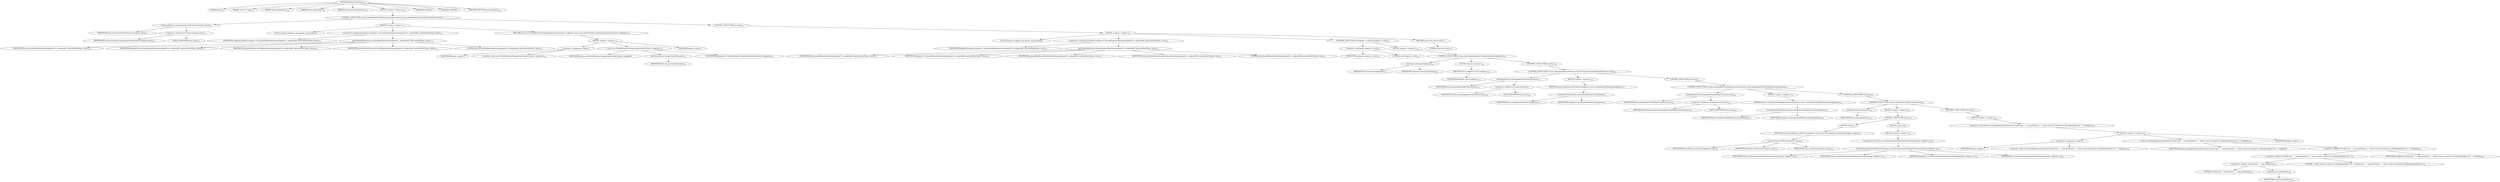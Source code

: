 digraph "getInjectionValue" {  
"293" [label = <(METHOD,getInjectionValue)<SUB>126</SUB>> ]
"23" [label = <(PARAM,this)<SUB>126</SUB>> ]
"294" [label = <(PARAM,Class&lt;?&gt; type)<SUB>126</SUB>> ]
"295" [label = <(PARAM,String endpointUri)<SUB>126</SUB>> ]
"296" [label = <(PARAM,String endpointRef)<SUB>126</SUB>> ]
"297" [label = <(PARAM,String injectionPointName)<SUB>126</SUB>> ]
"298" [label = <(BLOCK,&lt;empty&gt;,&lt;empty&gt;)<SUB>126</SUB>> ]
"299" [label = <(CONTROL_STRUCTURE,if (type.isAssignableFrom(ProducerTemplate.class)),if (type.isAssignableFrom(ProducerTemplate.class)))<SUB>127</SUB>> ]
"300" [label = <(isAssignableFrom,isAssignableFrom(ProducerTemplate.class))<SUB>127</SUB>> ]
"301" [label = <(IDENTIFIER,type,isAssignableFrom(ProducerTemplate.class))<SUB>127</SUB>> ]
"302" [label = <(&lt;operator&gt;.fieldAccess,ProducerTemplate.class)<SUB>127</SUB>> ]
"303" [label = <(IDENTIFIER,ProducerTemplate,isAssignableFrom(ProducerTemplate.class))<SUB>127</SUB>> ]
"304" [label = <(FIELD_IDENTIFIER,class,class)<SUB>127</SUB>> ]
"305" [label = <(BLOCK,&lt;empty&gt;,&lt;empty&gt;)<SUB>127</SUB>> ]
"306" [label = <(LOCAL,Endpoint endpoint: org.apache.camel.Endpoint)> ]
"307" [label = <(&lt;operator&gt;.assignment,Endpoint endpoint = this.getEndpointInjection(endpointUri, endpointRef, injectionPointName, false))<SUB>129</SUB>> ]
"308" [label = <(IDENTIFIER,endpoint,Endpoint endpoint = this.getEndpointInjection(endpointUri, endpointRef, injectionPointName, false))<SUB>129</SUB>> ]
"309" [label = <(getEndpointInjection,this.getEndpointInjection(endpointUri, endpointRef, injectionPointName, false))<SUB>129</SUB>> ]
"22" [label = <(IDENTIFIER,this,this.getEndpointInjection(endpointUri, endpointRef, injectionPointName, false))<SUB>129</SUB>> ]
"310" [label = <(IDENTIFIER,endpointUri,this.getEndpointInjection(endpointUri, endpointRef, injectionPointName, false))<SUB>129</SUB>> ]
"311" [label = <(IDENTIFIER,endpointRef,this.getEndpointInjection(endpointUri, endpointRef, injectionPointName, false))<SUB>129</SUB>> ]
"312" [label = <(IDENTIFIER,injectionPointName,this.getEndpointInjection(endpointUri, endpointRef, injectionPointName, false))<SUB>129</SUB>> ]
"313" [label = <(LITERAL,false,this.getEndpointInjection(endpointUri, endpointRef, injectionPointName, false))<SUB>129</SUB>> ]
"314" [label = <(RETURN,return new DefaultProducerTemplate(getCamelContext(), endpoint);,return new DefaultProducerTemplate(getCamelContext(), endpoint);)<SUB>130</SUB>> ]
"315" [label = <(BLOCK,&lt;empty&gt;,&lt;empty&gt;)<SUB>130</SUB>> ]
"316" [label = <(&lt;operator&gt;.assignment,&lt;empty&gt;)> ]
"317" [label = <(IDENTIFIER,$obj1,&lt;empty&gt;)> ]
"318" [label = <(&lt;operator&gt;.alloc,new DefaultProducerTemplate(getCamelContext(), endpoint))<SUB>130</SUB>> ]
"319" [label = <(&lt;init&gt;,new DefaultProducerTemplate(getCamelContext(), endpoint))<SUB>130</SUB>> ]
"320" [label = <(IDENTIFIER,$obj1,new DefaultProducerTemplate(getCamelContext(), endpoint))> ]
"321" [label = <(getCamelContext,this.getCamelContext())<SUB>130</SUB>> ]
"24" [label = <(IDENTIFIER,this,this.getCamelContext())<SUB>130</SUB>> ]
"322" [label = <(IDENTIFIER,endpoint,new DefaultProducerTemplate(getCamelContext(), endpoint))<SUB>130</SUB>> ]
"323" [label = <(IDENTIFIER,$obj1,&lt;empty&gt;)> ]
"324" [label = <(CONTROL_STRUCTURE,else,else)<SUB>131</SUB>> ]
"325" [label = <(BLOCK,&lt;empty&gt;,&lt;empty&gt;)<SUB>131</SUB>> ]
"326" [label = <(LOCAL,Endpoint endpoint: org.apache.camel.Endpoint)> ]
"327" [label = <(&lt;operator&gt;.assignment,Endpoint endpoint = this.getEndpointInjection(endpointUri, endpointRef, injectionPointName, true))<SUB>132</SUB>> ]
"328" [label = <(IDENTIFIER,endpoint,Endpoint endpoint = this.getEndpointInjection(endpointUri, endpointRef, injectionPointName, true))<SUB>132</SUB>> ]
"329" [label = <(getEndpointInjection,this.getEndpointInjection(endpointUri, endpointRef, injectionPointName, true))<SUB>132</SUB>> ]
"25" [label = <(IDENTIFIER,this,this.getEndpointInjection(endpointUri, endpointRef, injectionPointName, true))<SUB>132</SUB>> ]
"330" [label = <(IDENTIFIER,endpointUri,this.getEndpointInjection(endpointUri, endpointRef, injectionPointName, true))<SUB>132</SUB>> ]
"331" [label = <(IDENTIFIER,endpointRef,this.getEndpointInjection(endpointUri, endpointRef, injectionPointName, true))<SUB>132</SUB>> ]
"332" [label = <(IDENTIFIER,injectionPointName,this.getEndpointInjection(endpointUri, endpointRef, injectionPointName, true))<SUB>132</SUB>> ]
"333" [label = <(LITERAL,true,this.getEndpointInjection(endpointUri, endpointRef, injectionPointName, true))<SUB>132</SUB>> ]
"334" [label = <(CONTROL_STRUCTURE,if (endpoint != null),if (endpoint != null))<SUB>133</SUB>> ]
"335" [label = <(&lt;operator&gt;.notEquals,endpoint != null)<SUB>133</SUB>> ]
"336" [label = <(IDENTIFIER,endpoint,endpoint != null)<SUB>133</SUB>> ]
"337" [label = <(LITERAL,null,endpoint != null)<SUB>133</SUB>> ]
"338" [label = <(BLOCK,&lt;empty&gt;,&lt;empty&gt;)<SUB>133</SUB>> ]
"339" [label = <(CONTROL_STRUCTURE,if (type.isInstance(endpoint)),if (type.isInstance(endpoint)))<SUB>134</SUB>> ]
"340" [label = <(isInstance,isInstance(endpoint))<SUB>134</SUB>> ]
"341" [label = <(IDENTIFIER,type,isInstance(endpoint))<SUB>134</SUB>> ]
"342" [label = <(IDENTIFIER,endpoint,isInstance(endpoint))<SUB>134</SUB>> ]
"343" [label = <(BLOCK,&lt;empty&gt;,&lt;empty&gt;)<SUB>134</SUB>> ]
"344" [label = <(RETURN,return endpoint;,return endpoint;)<SUB>135</SUB>> ]
"345" [label = <(IDENTIFIER,endpoint,return endpoint;)<SUB>135</SUB>> ]
"346" [label = <(CONTROL_STRUCTURE,else,else)<SUB>136</SUB>> ]
"347" [label = <(CONTROL_STRUCTURE,if (type.isAssignableFrom(Producer.class)),if (type.isAssignableFrom(Producer.class)))<SUB>136</SUB>> ]
"348" [label = <(isAssignableFrom,isAssignableFrom(Producer.class))<SUB>136</SUB>> ]
"349" [label = <(IDENTIFIER,type,isAssignableFrom(Producer.class))<SUB>136</SUB>> ]
"350" [label = <(&lt;operator&gt;.fieldAccess,Producer.class)<SUB>136</SUB>> ]
"351" [label = <(IDENTIFIER,Producer,isAssignableFrom(Producer.class))<SUB>136</SUB>> ]
"352" [label = <(FIELD_IDENTIFIER,class,class)<SUB>136</SUB>> ]
"353" [label = <(BLOCK,&lt;empty&gt;,&lt;empty&gt;)<SUB>136</SUB>> ]
"354" [label = <(RETURN,return createInjectionProducer(endpoint);,return createInjectionProducer(endpoint);)<SUB>137</SUB>> ]
"355" [label = <(createInjectionProducer,createInjectionProducer(endpoint))<SUB>137</SUB>> ]
"26" [label = <(IDENTIFIER,this,createInjectionProducer(endpoint))<SUB>137</SUB>> ]
"356" [label = <(IDENTIFIER,endpoint,createInjectionProducer(endpoint))<SUB>137</SUB>> ]
"357" [label = <(CONTROL_STRUCTURE,else,else)<SUB>138</SUB>> ]
"358" [label = <(CONTROL_STRUCTURE,if (type.isAssignableFrom(PollingConsumer.class)),if (type.isAssignableFrom(PollingConsumer.class)))<SUB>138</SUB>> ]
"359" [label = <(isAssignableFrom,isAssignableFrom(PollingConsumer.class))<SUB>138</SUB>> ]
"360" [label = <(IDENTIFIER,type,isAssignableFrom(PollingConsumer.class))<SUB>138</SUB>> ]
"361" [label = <(&lt;operator&gt;.fieldAccess,PollingConsumer.class)<SUB>138</SUB>> ]
"362" [label = <(IDENTIFIER,PollingConsumer,isAssignableFrom(PollingConsumer.class))<SUB>138</SUB>> ]
"363" [label = <(FIELD_IDENTIFIER,class,class)<SUB>138</SUB>> ]
"364" [label = <(BLOCK,&lt;empty&gt;,&lt;empty&gt;)<SUB>138</SUB>> ]
"365" [label = <(RETURN,return createInjectionPollingConsumer(endpoint);,return createInjectionPollingConsumer(endpoint);)<SUB>139</SUB>> ]
"366" [label = <(createInjectionPollingConsumer,createInjectionPollingConsumer(endpoint))<SUB>139</SUB>> ]
"27" [label = <(IDENTIFIER,this,createInjectionPollingConsumer(endpoint))<SUB>139</SUB>> ]
"367" [label = <(IDENTIFIER,endpoint,createInjectionPollingConsumer(endpoint))<SUB>139</SUB>> ]
"368" [label = <(CONTROL_STRUCTURE,else,else)<SUB>140</SUB>> ]
"369" [label = <(CONTROL_STRUCTURE,if (type.isInterface()),if (type.isInterface()))<SUB>140</SUB>> ]
"370" [label = <(isInterface,type.isInterface())<SUB>140</SUB>> ]
"371" [label = <(IDENTIFIER,type,type.isInterface())<SUB>140</SUB>> ]
"372" [label = <(BLOCK,&lt;empty&gt;,&lt;empty&gt;)<SUB>140</SUB>> ]
"373" [label = <(CONTROL_STRUCTURE,try,try)<SUB>142</SUB>> ]
"374" [label = <(BLOCK,try,try)<SUB>142</SUB>> ]
"375" [label = <(RETURN,return ProxyHelper.createProxy(endpoint, type);,return ProxyHelper.createProxy(endpoint, type);)<SUB>143</SUB>> ]
"376" [label = <(createProxy,createProxy(endpoint, type))<SUB>143</SUB>> ]
"377" [label = <(IDENTIFIER,ProxyHelper,createProxy(endpoint, type))<SUB>143</SUB>> ]
"378" [label = <(IDENTIFIER,endpoint,createProxy(endpoint, type))<SUB>143</SUB>> ]
"379" [label = <(IDENTIFIER,type,createProxy(endpoint, type))<SUB>143</SUB>> ]
"380" [label = <(BLOCK,catch,catch)> ]
"381" [label = <(BLOCK,&lt;empty&gt;,&lt;empty&gt;)<SUB>144</SUB>> ]
"382" [label = <(&lt;operator&gt;.throw,throw createProxyInstantiationRuntimeException(type, endpoint, e);)<SUB>145</SUB>> ]
"383" [label = <(createProxyInstantiationRuntimeException,createProxyInstantiationRuntimeException(type, endpoint, e))<SUB>145</SUB>> ]
"28" [label = <(IDENTIFIER,this,createProxyInstantiationRuntimeException(type, endpoint, e))<SUB>145</SUB>> ]
"384" [label = <(IDENTIFIER,type,createProxyInstantiationRuntimeException(type, endpoint, e))<SUB>145</SUB>> ]
"385" [label = <(IDENTIFIER,endpoint,createProxyInstantiationRuntimeException(type, endpoint, e))<SUB>145</SUB>> ]
"386" [label = <(IDENTIFIER,e,createProxyInstantiationRuntimeException(type, endpoint, e))<SUB>145</SUB>> ]
"387" [label = <(CONTROL_STRUCTURE,else,else)<SUB>147</SUB>> ]
"388" [label = <(BLOCK,&lt;empty&gt;,&lt;empty&gt;)<SUB>147</SUB>> ]
"389" [label = <(&lt;operator&gt;.throw,throw new IllegalArgumentException(&quot;Invalid type: &quot; + type.getName() + &quot; which cannot be injected via @EndpointInject for &quot; + endpoint);)<SUB>148</SUB>> ]
"390" [label = <(BLOCK,&lt;empty&gt;,&lt;empty&gt;)<SUB>148</SUB>> ]
"391" [label = <(&lt;operator&gt;.assignment,&lt;empty&gt;)> ]
"392" [label = <(IDENTIFIER,$obj2,&lt;empty&gt;)> ]
"393" [label = <(&lt;operator&gt;.alloc,new IllegalArgumentException(&quot;Invalid type: &quot; + type.getName() + &quot; which cannot be injected via @EndpointInject for &quot; + endpoint))<SUB>148</SUB>> ]
"394" [label = <(&lt;init&gt;,new IllegalArgumentException(&quot;Invalid type: &quot; + type.getName() + &quot; which cannot be injected via @EndpointInject for &quot; + endpoint))<SUB>148</SUB>> ]
"395" [label = <(IDENTIFIER,$obj2,new IllegalArgumentException(&quot;Invalid type: &quot; + type.getName() + &quot; which cannot be injected via @EndpointInject for &quot; + endpoint))> ]
"396" [label = <(&lt;operator&gt;.addition,&quot;Invalid type: &quot; + type.getName() + &quot; which cannot be injected via @EndpointInject for &quot; + endpoint)<SUB>148</SUB>> ]
"397" [label = <(&lt;operator&gt;.addition,&quot;Invalid type: &quot; + type.getName() + &quot; which cannot be injected via @EndpointInject for &quot;)<SUB>148</SUB>> ]
"398" [label = <(&lt;operator&gt;.addition,&quot;Invalid type: &quot; + type.getName())<SUB>148</SUB>> ]
"399" [label = <(LITERAL,&quot;Invalid type: &quot;,&quot;Invalid type: &quot; + type.getName())<SUB>148</SUB>> ]
"400" [label = <(getName,type.getName())<SUB>148</SUB>> ]
"401" [label = <(IDENTIFIER,type,type.getName())<SUB>148</SUB>> ]
"402" [label = <(LITERAL,&quot; which cannot be injected via @EndpointInject for &quot;,&quot;Invalid type: &quot; + type.getName() + &quot; which cannot be injected via @EndpointInject for &quot;)<SUB>148</SUB>> ]
"403" [label = <(IDENTIFIER,endpoint,&quot;Invalid type: &quot; + type.getName() + &quot; which cannot be injected via @EndpointInject for &quot; + endpoint)<SUB>148</SUB>> ]
"404" [label = <(IDENTIFIER,$obj2,&lt;empty&gt;)> ]
"405" [label = <(RETURN,return null;,return null;)<SUB>151</SUB>> ]
"406" [label = <(LITERAL,null,return null;)<SUB>151</SUB>> ]
"407" [label = <(MODIFIER,PUBLIC)> ]
"408" [label = <(MODIFIER,VIRTUAL)> ]
"409" [label = <(METHOD_RETURN,java.lang.Object)<SUB>126</SUB>> ]
  "293" -> "23" 
  "293" -> "294" 
  "293" -> "295" 
  "293" -> "296" 
  "293" -> "297" 
  "293" -> "298" 
  "293" -> "407" 
  "293" -> "408" 
  "293" -> "409" 
  "298" -> "299" 
  "299" -> "300" 
  "299" -> "305" 
  "299" -> "324" 
  "300" -> "301" 
  "300" -> "302" 
  "302" -> "303" 
  "302" -> "304" 
  "305" -> "306" 
  "305" -> "307" 
  "305" -> "314" 
  "307" -> "308" 
  "307" -> "309" 
  "309" -> "22" 
  "309" -> "310" 
  "309" -> "311" 
  "309" -> "312" 
  "309" -> "313" 
  "314" -> "315" 
  "315" -> "316" 
  "315" -> "319" 
  "315" -> "323" 
  "316" -> "317" 
  "316" -> "318" 
  "319" -> "320" 
  "319" -> "321" 
  "319" -> "322" 
  "321" -> "24" 
  "324" -> "325" 
  "325" -> "326" 
  "325" -> "327" 
  "325" -> "334" 
  "325" -> "405" 
  "327" -> "328" 
  "327" -> "329" 
  "329" -> "25" 
  "329" -> "330" 
  "329" -> "331" 
  "329" -> "332" 
  "329" -> "333" 
  "334" -> "335" 
  "334" -> "338" 
  "335" -> "336" 
  "335" -> "337" 
  "338" -> "339" 
  "339" -> "340" 
  "339" -> "343" 
  "339" -> "346" 
  "340" -> "341" 
  "340" -> "342" 
  "343" -> "344" 
  "344" -> "345" 
  "346" -> "347" 
  "347" -> "348" 
  "347" -> "353" 
  "347" -> "357" 
  "348" -> "349" 
  "348" -> "350" 
  "350" -> "351" 
  "350" -> "352" 
  "353" -> "354" 
  "354" -> "355" 
  "355" -> "26" 
  "355" -> "356" 
  "357" -> "358" 
  "358" -> "359" 
  "358" -> "364" 
  "358" -> "368" 
  "359" -> "360" 
  "359" -> "361" 
  "361" -> "362" 
  "361" -> "363" 
  "364" -> "365" 
  "365" -> "366" 
  "366" -> "27" 
  "366" -> "367" 
  "368" -> "369" 
  "369" -> "370" 
  "369" -> "372" 
  "369" -> "387" 
  "370" -> "371" 
  "372" -> "373" 
  "373" -> "374" 
  "373" -> "380" 
  "374" -> "375" 
  "375" -> "376" 
  "376" -> "377" 
  "376" -> "378" 
  "376" -> "379" 
  "380" -> "381" 
  "381" -> "382" 
  "382" -> "383" 
  "383" -> "28" 
  "383" -> "384" 
  "383" -> "385" 
  "383" -> "386" 
  "387" -> "388" 
  "388" -> "389" 
  "389" -> "390" 
  "390" -> "391" 
  "390" -> "394" 
  "390" -> "404" 
  "391" -> "392" 
  "391" -> "393" 
  "394" -> "395" 
  "394" -> "396" 
  "396" -> "397" 
  "396" -> "403" 
  "397" -> "398" 
  "397" -> "402" 
  "398" -> "399" 
  "398" -> "400" 
  "400" -> "401" 
  "405" -> "406" 
}
